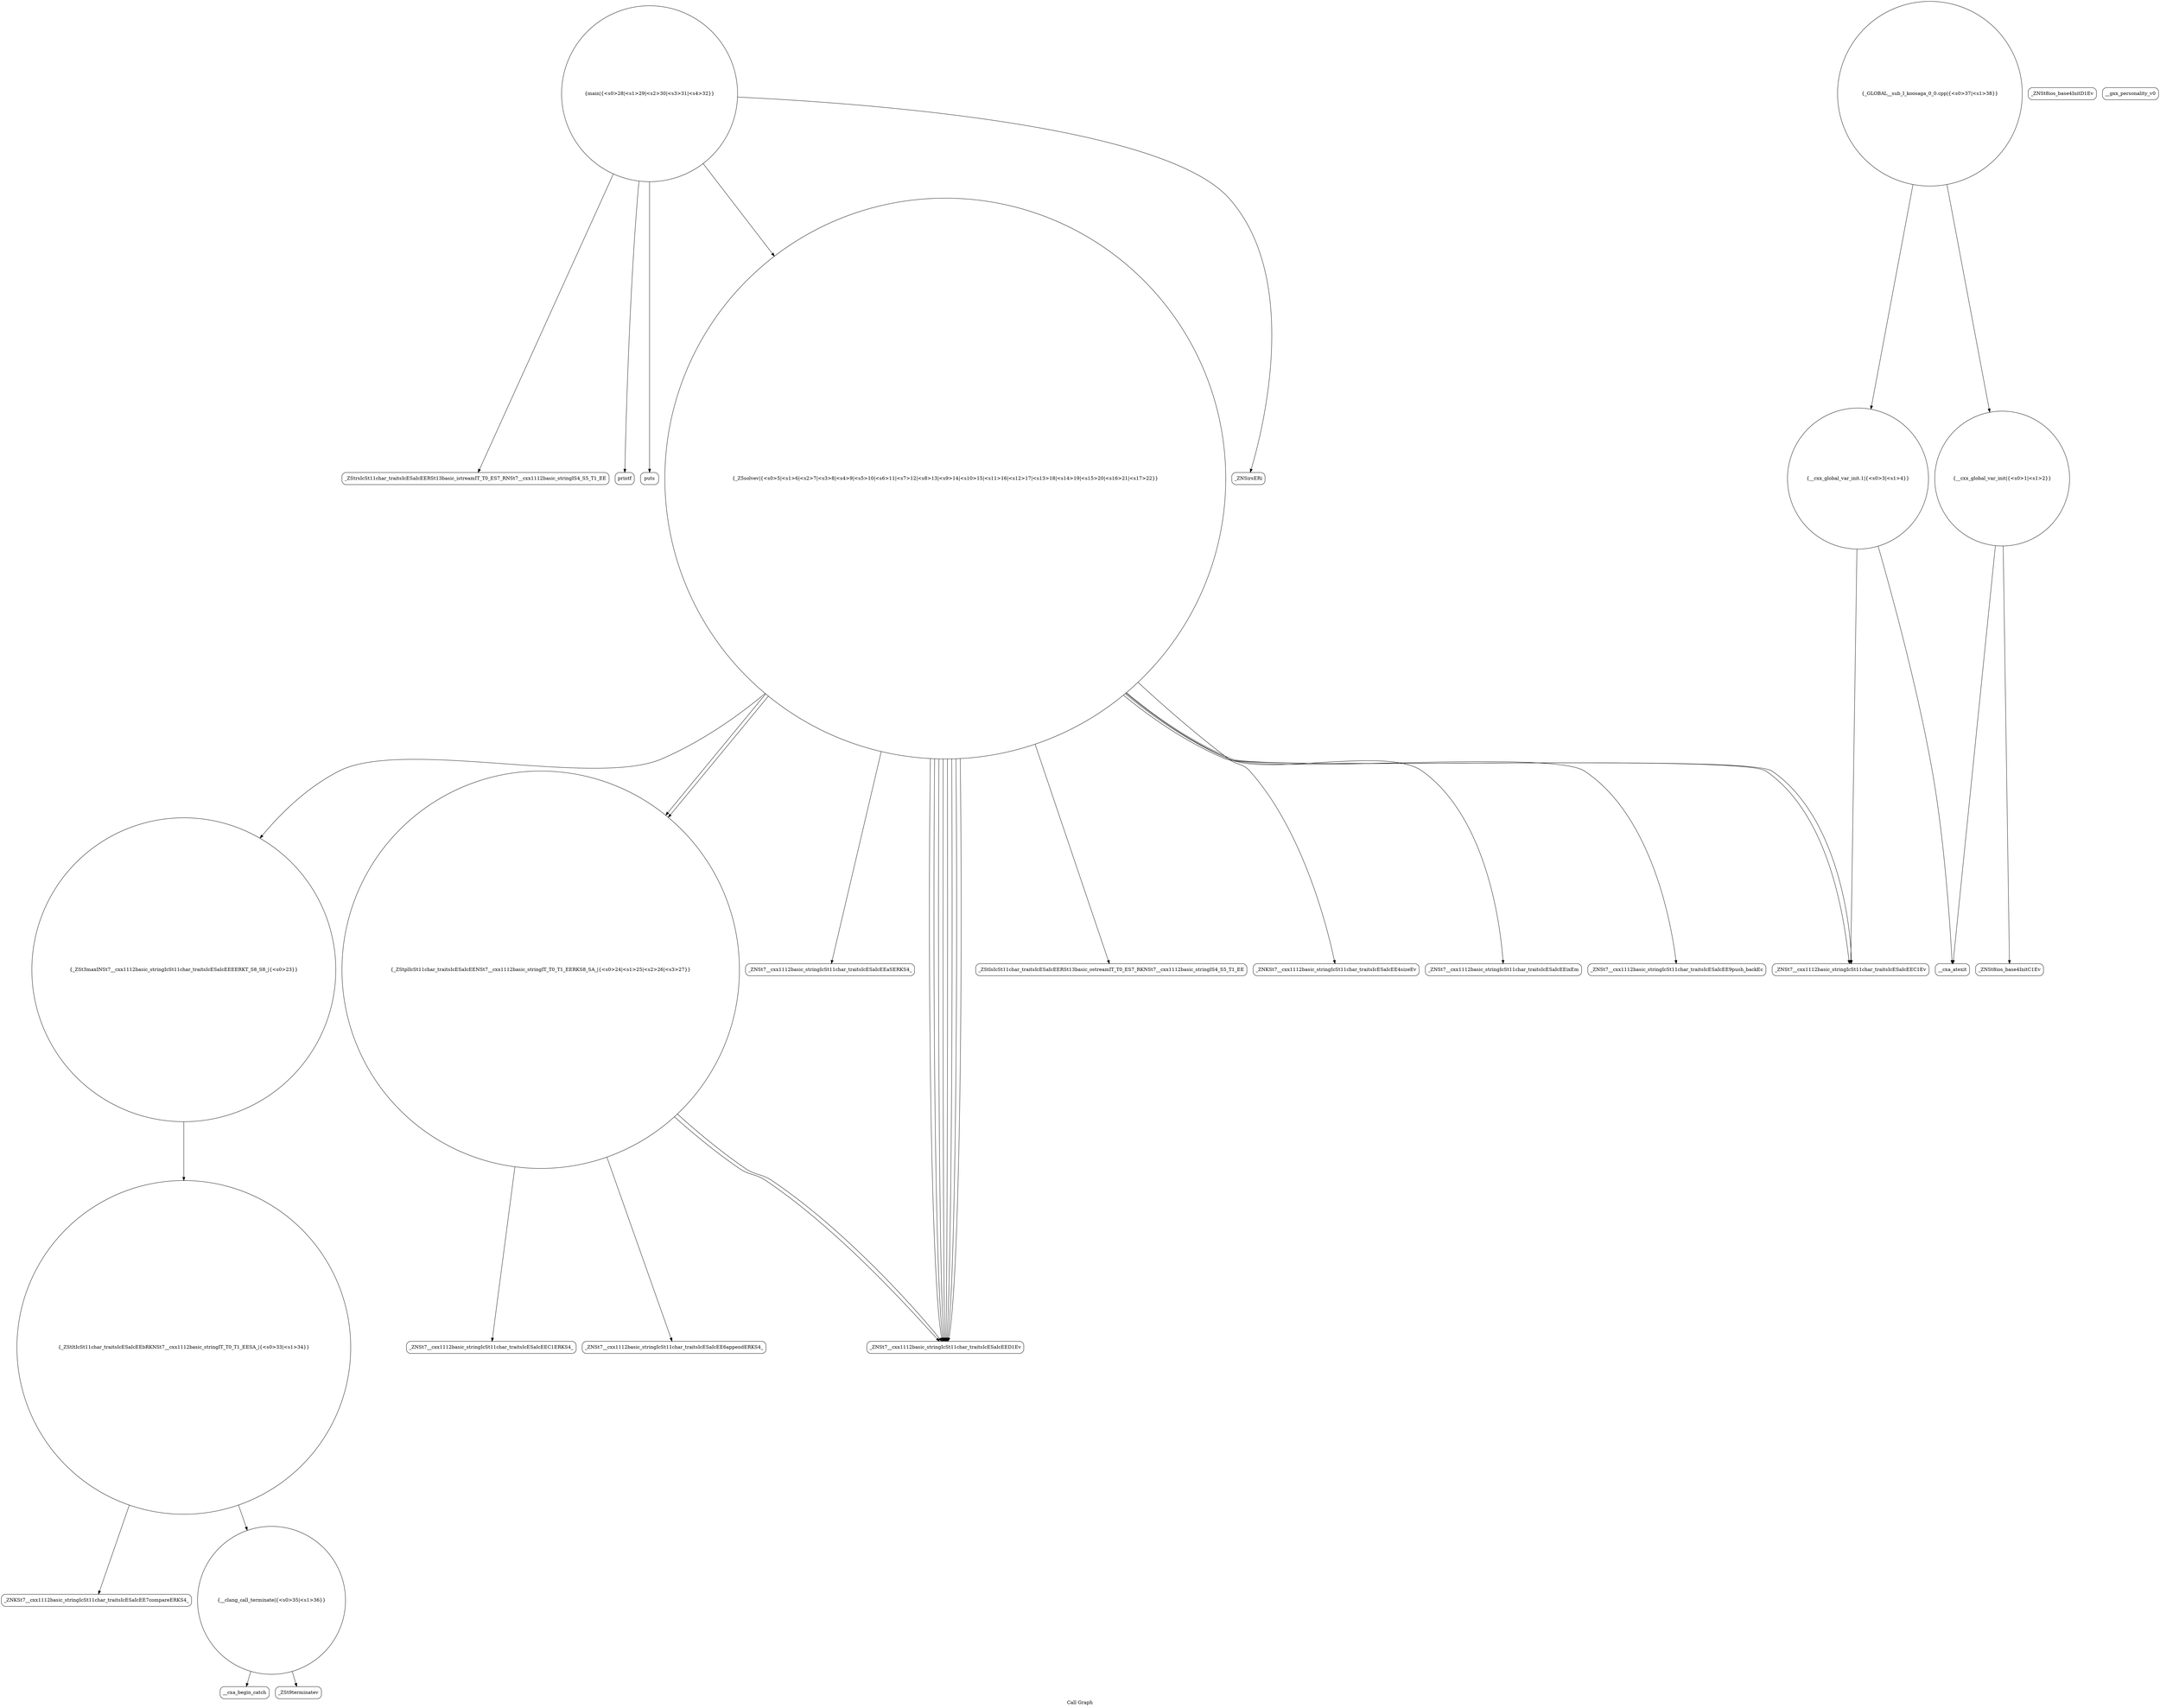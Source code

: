 digraph "Call Graph" {
	label="Call Graph";

	Node0x55c9daa827f0 [shape=record,shape=circle,label="{__cxx_global_var_init|{<s0>1|<s1>2}}"];
	Node0x55c9daa827f0:s0 -> Node0x55c9daa82c80[color=black];
	Node0x55c9daa827f0:s1 -> Node0x55c9daa82d80[color=black];
	Node0x55c9daa83900 [shape=record,shape=Mrecord,label="{_ZNSt7__cxx1112basic_stringIcSt11char_traitsIcESaIcEEC1ERKS4_}"];
	Node0x55c9daa82f80 [shape=record,shape=circle,label="{_Z5solvev|{<s0>5|<s1>6|<s2>7|<s3>8|<s4>9|<s5>10|<s6>11|<s7>12|<s8>13|<s9>14|<s10>15|<s11>16|<s12>17|<s13>18|<s14>19|<s15>20|<s16>21|<s17>22}}"];
	Node0x55c9daa82f80:s0 -> Node0x55c9daa82e80[color=black];
	Node0x55c9daa82f80:s1 -> Node0x55c9daa83000[color=black];
	Node0x55c9daa82f80:s2 -> Node0x55c9daa82e80[color=black];
	Node0x55c9daa82f80:s3 -> Node0x55c9daa83100[color=black];
	Node0x55c9daa82f80:s4 -> Node0x55c9daa83080[color=black];
	Node0x55c9daa82f80:s5 -> Node0x55c9daa83280[color=black];
	Node0x55c9daa82f80:s6 -> Node0x55c9daa83280[color=black];
	Node0x55c9daa82f80:s7 -> Node0x55c9daa83200[color=black];
	Node0x55c9daa82f80:s8 -> Node0x55c9daa83300[color=black];
	Node0x55c9daa82f80:s9 -> Node0x55c9daa82f00[color=black];
	Node0x55c9daa82f80:s10 -> Node0x55c9daa82f00[color=black];
	Node0x55c9daa82f80:s11 -> Node0x55c9daa82f00[color=black];
	Node0x55c9daa82f80:s12 -> Node0x55c9daa82f00[color=black];
	Node0x55c9daa82f80:s13 -> Node0x55c9daa82f00[color=black];
	Node0x55c9daa82f80:s14 -> Node0x55c9daa82f00[color=black];
	Node0x55c9daa82f80:s15 -> Node0x55c9daa83380[color=black];
	Node0x55c9daa82f80:s16 -> Node0x55c9daa82f00[color=black];
	Node0x55c9daa82f80:s17 -> Node0x55c9daa82f00[color=black];
	Node0x55c9daa83300 [shape=record,shape=Mrecord,label="{_ZNSt7__cxx1112basic_stringIcSt11char_traitsIcESaIcEEaSERKS4_}"];
	Node0x55c9daa83680 [shape=record,shape=circle,label="{_ZStltIcSt11char_traitsIcESaIcEEbRKNSt7__cxx1112basic_stringIT_T0_T1_EESA_|{<s0>33|<s1>34}}"];
	Node0x55c9daa83680:s0 -> Node0x55c9daa83700[color=black];
	Node0x55c9daa83680:s1 -> Node0x55c9daa83780[color=black];
	Node0x55c9daa82d00 [shape=record,shape=Mrecord,label="{_ZNSt8ios_base4InitD1Ev}"];
	Node0x55c9daa83a00 [shape=record,shape=circle,label="{_GLOBAL__sub_I_koosaga_0_0.cpp|{<s0>37|<s1>38}}"];
	Node0x55c9daa83a00:s0 -> Node0x55c9daa827f0[color=black];
	Node0x55c9daa83a00:s1 -> Node0x55c9daa82e00[color=black];
	Node0x55c9daa83080 [shape=record,shape=Mrecord,label="{_ZNSt7__cxx1112basic_stringIcSt11char_traitsIcESaIcEE9push_backEc}"];
	Node0x55c9daa83400 [shape=record,shape=circle,label="{main|{<s0>28|<s1>29|<s2>30|<s3>31|<s4>32}}"];
	Node0x55c9daa83400:s0 -> Node0x55c9daa83480[color=black];
	Node0x55c9daa83400:s1 -> Node0x55c9daa83500[color=black];
	Node0x55c9daa83400:s2 -> Node0x55c9daa83580[color=black];
	Node0x55c9daa83400:s3 -> Node0x55c9daa82f80[color=black];
	Node0x55c9daa83400:s4 -> Node0x55c9daa83600[color=black];
	Node0x55c9daa83780 [shape=record,shape=circle,label="{__clang_call_terminate|{<s0>35|<s1>36}}"];
	Node0x55c9daa83780:s0 -> Node0x55c9daa83800[color=black];
	Node0x55c9daa83780:s1 -> Node0x55c9daa83880[color=black];
	Node0x55c9daa82e00 [shape=record,shape=circle,label="{__cxx_global_var_init.1|{<s0>3|<s1>4}}"];
	Node0x55c9daa82e00:s0 -> Node0x55c9daa82e80[color=black];
	Node0x55c9daa82e00:s1 -> Node0x55c9daa82d80[color=black];
	Node0x55c9daa83180 [shape=record,shape=Mrecord,label="{__gxx_personality_v0}"];
	Node0x55c9daa83500 [shape=record,shape=Mrecord,label="{_ZStrsIcSt11char_traitsIcESaIcEERSt13basic_istreamIT_T0_ES7_RNSt7__cxx1112basic_stringIS4_S5_T1_EE}"];
	Node0x55c9daa83880 [shape=record,shape=Mrecord,label="{_ZSt9terminatev}"];
	Node0x55c9daa82f00 [shape=record,shape=Mrecord,label="{_ZNSt7__cxx1112basic_stringIcSt11char_traitsIcESaIcEED1Ev}"];
	Node0x55c9daa83280 [shape=record,shape=circle,label="{_ZStplIcSt11char_traitsIcESaIcEENSt7__cxx1112basic_stringIT_T0_T1_EERKS8_SA_|{<s0>24|<s1>25|<s2>26|<s3>27}}"];
	Node0x55c9daa83280:s0 -> Node0x55c9daa83900[color=black];
	Node0x55c9daa83280:s1 -> Node0x55c9daa83980[color=black];
	Node0x55c9daa83280:s2 -> Node0x55c9daa82f00[color=black];
	Node0x55c9daa83280:s3 -> Node0x55c9daa82f00[color=black];
	Node0x55c9daa83600 [shape=record,shape=Mrecord,label="{puts}"];
	Node0x55c9daa82c80 [shape=record,shape=Mrecord,label="{_ZNSt8ios_base4InitC1Ev}"];
	Node0x55c9daa83980 [shape=record,shape=Mrecord,label="{_ZNSt7__cxx1112basic_stringIcSt11char_traitsIcESaIcEE6appendERKS4_}"];
	Node0x55c9daa83000 [shape=record,shape=Mrecord,label="{_ZNKSt7__cxx1112basic_stringIcSt11char_traitsIcESaIcEE4sizeEv}"];
	Node0x55c9daa83380 [shape=record,shape=Mrecord,label="{_ZStlsIcSt11char_traitsIcESaIcEERSt13basic_ostreamIT_T0_ES7_RKNSt7__cxx1112basic_stringIS4_S5_T1_EE}"];
	Node0x55c9daa83700 [shape=record,shape=Mrecord,label="{_ZNKSt7__cxx1112basic_stringIcSt11char_traitsIcESaIcEE7compareERKS4_}"];
	Node0x55c9daa82d80 [shape=record,shape=Mrecord,label="{__cxa_atexit}"];
	Node0x55c9daa83100 [shape=record,shape=Mrecord,label="{_ZNSt7__cxx1112basic_stringIcSt11char_traitsIcESaIcEEixEm}"];
	Node0x55c9daa83480 [shape=record,shape=Mrecord,label="{_ZNSirsERi}"];
	Node0x55c9daa83800 [shape=record,shape=Mrecord,label="{__cxa_begin_catch}"];
	Node0x55c9daa82e80 [shape=record,shape=Mrecord,label="{_ZNSt7__cxx1112basic_stringIcSt11char_traitsIcESaIcEEC1Ev}"];
	Node0x55c9daa83200 [shape=record,shape=circle,label="{_ZSt3maxINSt7__cxx1112basic_stringIcSt11char_traitsIcESaIcEEEERKT_S8_S8_|{<s0>23}}"];
	Node0x55c9daa83200:s0 -> Node0x55c9daa83680[color=black];
	Node0x55c9daa83580 [shape=record,shape=Mrecord,label="{printf}"];
}
